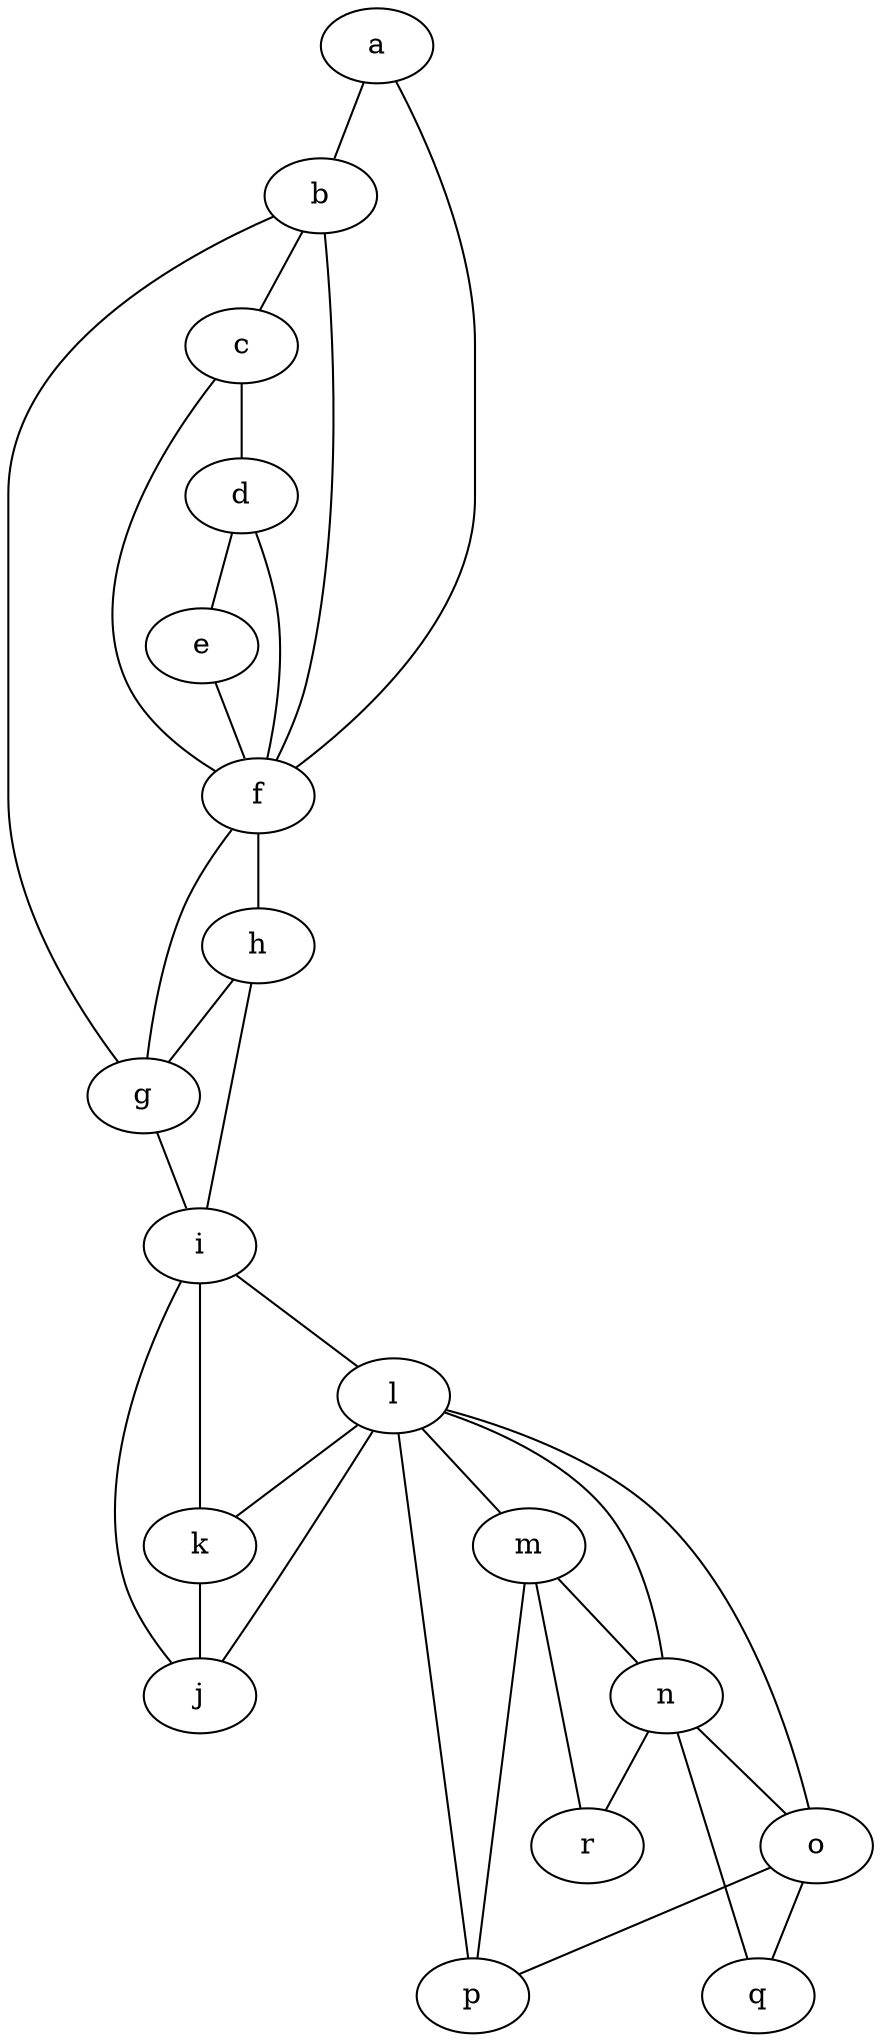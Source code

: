 graph {
a -- b -- c -- d -- e -- f -- a;
f -- { b c d g h };
b -- g -- i -- h -- g;
i -- j -- l -- k -- j;
k -- i -- l -- m -- n -- o -- p -- l -- n -- r -- m -- p;
l -- o -- q -- n;
}